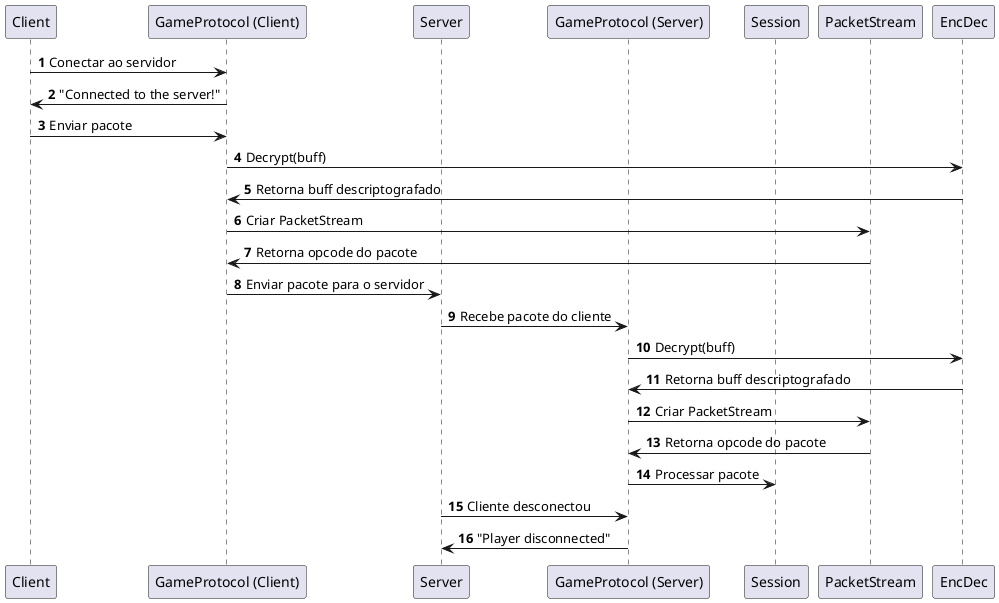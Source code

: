 @startuml gp-diagrama-sequencia
autonumber

participant "Client" as C
participant "GameProtocol (Client)" as GPC
participant "Server" as S
participant "GameProtocol (Server)" as GPS
participant "Session" as Sess
participant "PacketStream" as PS
participant "EncDec" as ENC

C -> GPC: Conectar ao servidor
GPC -> C: "Connected to the server!"

C -> GPC: Enviar pacote
GPC -> ENC: Decrypt(buff)
ENC -> GPC: Retorna buff descriptografado
GPC -> PS: Criar PacketStream
PS -> GPC: Retorna opcode do pacote
GPC -> S: Enviar pacote para o servidor

S -> GPS: Recebe pacote do cliente
GPS -> ENC: Decrypt(buff)
ENC -> GPS: Retorna buff descriptografado
GPS -> PS: Criar PacketStream
PS -> GPS: Retorna opcode do pacote
GPS -> Sess: Processar pacote

S -> GPS: Cliente desconectou
GPS -> S: "Player disconnected"

@enduml
